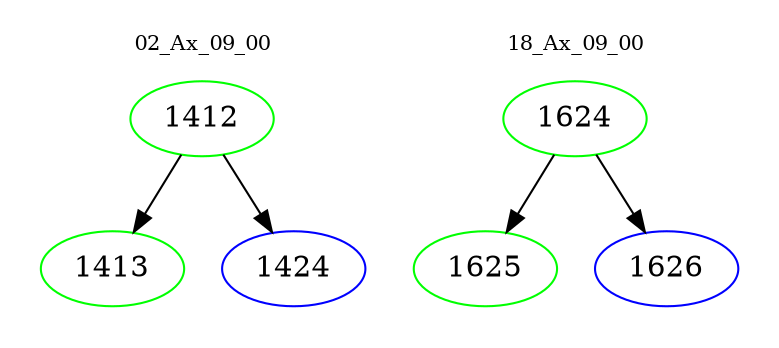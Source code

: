 digraph{
subgraph cluster_0 {
color = white
label = "02_Ax_09_00";
fontsize=10;
T0_1412 [label="1412", color="green"]
T0_1412 -> T0_1413 [color="black"]
T0_1413 [label="1413", color="green"]
T0_1412 -> T0_1424 [color="black"]
T0_1424 [label="1424", color="blue"]
}
subgraph cluster_1 {
color = white
label = "18_Ax_09_00";
fontsize=10;
T1_1624 [label="1624", color="green"]
T1_1624 -> T1_1625 [color="black"]
T1_1625 [label="1625", color="green"]
T1_1624 -> T1_1626 [color="black"]
T1_1626 [label="1626", color="blue"]
}
}

